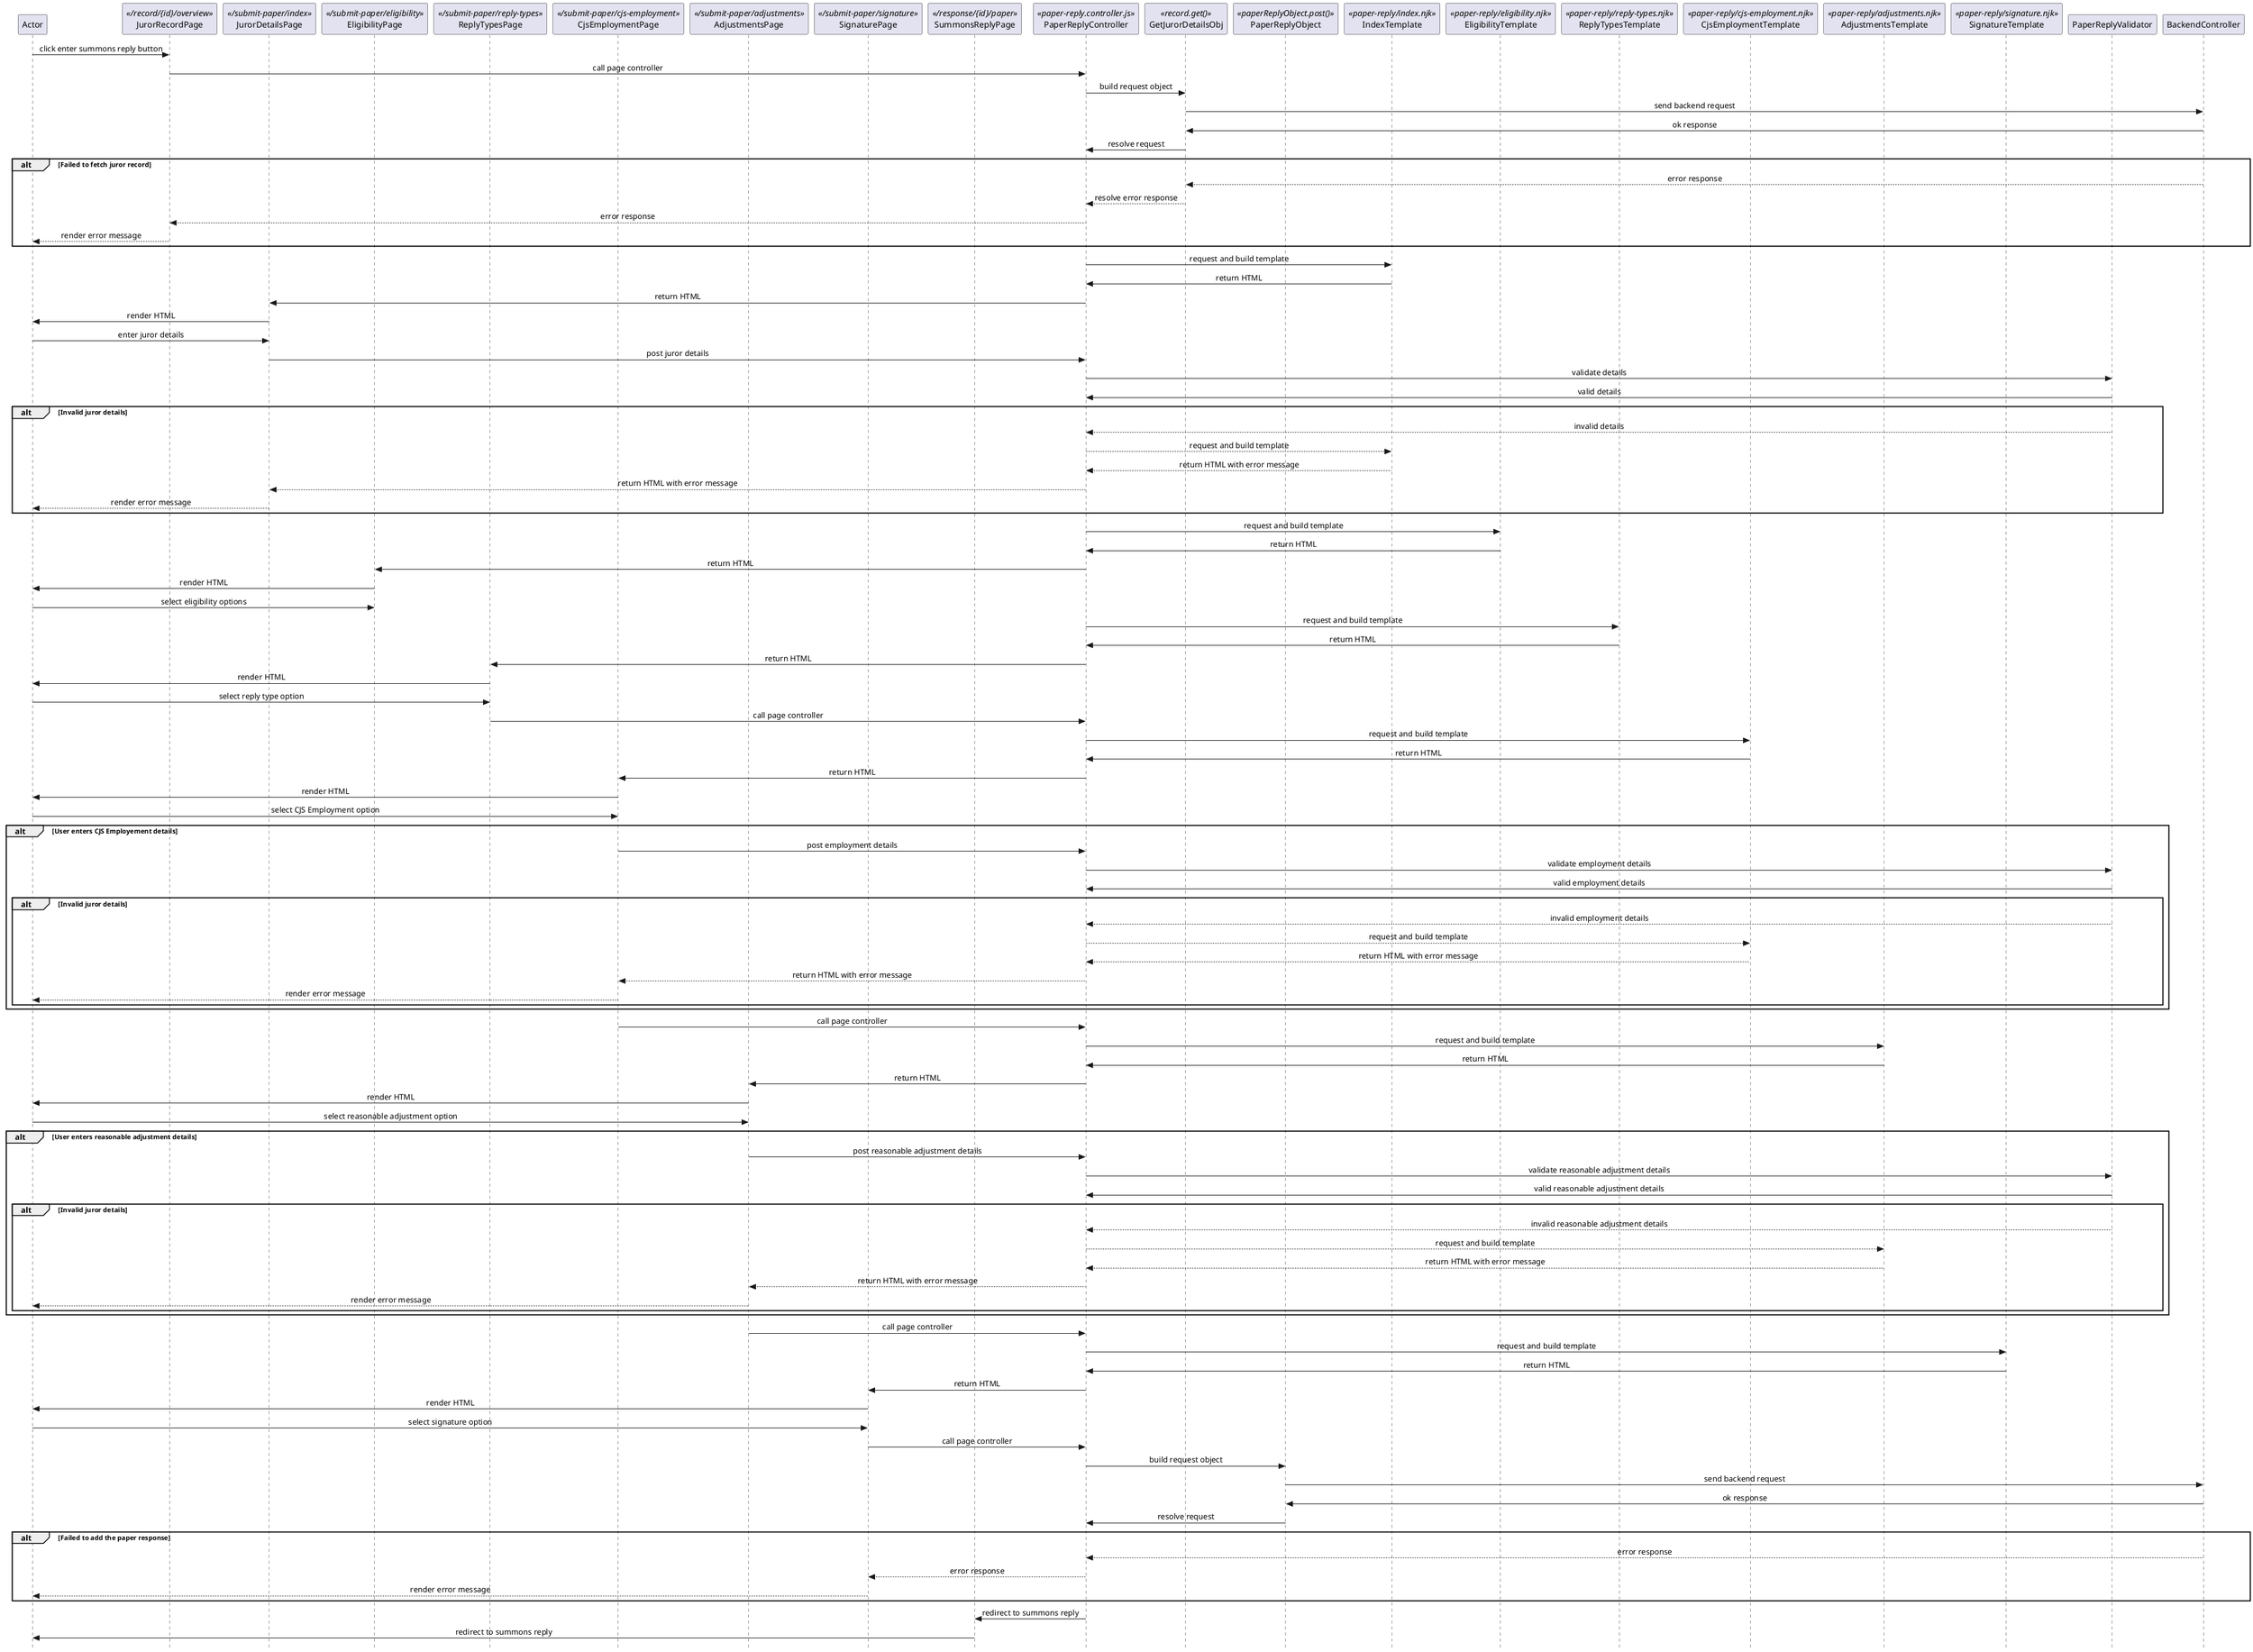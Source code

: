 @startuml enter-paper-summons-reply

skinparam Style strictuml 
skinparam SequenceMessageAlignment center

participant Actor

''' LOCAL ROUTING
participant JurorRecordPage <</record/{id}/overview>>
participant JurorDetailsPage <</submit-paper/index>>
participant EligibilityPage <</submit-paper/eligibility>>
participant ReplyTypesPage <</submit-paper/reply-types>>
participant CjsEmploymentPage <</submit-paper/cjs-employment>>
participant AdjustmentsPage <</submit-paper/adjustments>>
participant SignaturePage <</submit-paper/signature>>
participant SummonsReplyPage <</response/{id}/paper>>


''' CONTROLLER AND REQUEST OBJECTS
participant PaperReplyController <<paper-reply.controller.js>>
participant GetJurorDetailsObj <<record.get()>>
participant PaperReplyObject <<paperReplyObject.post()>>

''' TEMPLATES
participant IndexTemplate <<paper-reply/index.njk>>
participant EligibilityTemplate <<paper-reply/eligibility.njk>>
participant ReplyTypesTemplate <<paper-reply/reply-types.njk>>
participant CjsEmploymentTemplate <<paper-reply/cjs-employment.njk>>
participant AdjustmentsTemplate <<paper-reply/adjustments.njk>>
participant SignatureTemplate <<paper-reply/signature.njk>>

''' FILTERS AND VALIDATORS
participant PaperReplyValidator

''' BACKEND CONTROLLER
participant BackendController

''' JOURNEY FLOW
Actor -> JurorRecordPage : click enter summons reply button

JurorRecordPage -> PaperReplyController : call page controller

PaperReplyController -> GetJurorDetailsObj : build request object
GetJurorDetailsObj -> BackendController : send backend request
GetJurorDetailsObj <- BackendController : ok response
PaperReplyController <- GetJurorDetailsObj : resolve request

alt Failed to fetch juror record
    GetJurorDetailsObj <-- BackendController : error response
    PaperReplyController <-- GetJurorDetailsObj : resolve error response
    JurorRecordPage <-- PaperReplyController : error response
    Actor <-- JurorRecordPage : render error message  
end

PaperReplyController -> IndexTemplate : request and build template
PaperReplyController <- IndexTemplate : return HTML
JurorDetailsPage <- PaperReplyController : return HTML
Actor <- JurorDetailsPage : render HTML

Actor -> JurorDetailsPage : enter juror details

JurorDetailsPage -> PaperReplyController : post juror details
PaperReplyController -> PaperReplyValidator : validate details
PaperReplyController <- PaperReplyValidator : valid details

alt Invalid juror details
    PaperReplyController <-- PaperReplyValidator : invalid details
    PaperReplyController --> IndexTemplate : request and build template
    PaperReplyController <-- IndexTemplate : return HTML with error message
    JurorDetailsPage <-- PaperReplyController : return HTML with error message
    Actor <-- JurorDetailsPage : render error message
end

PaperReplyController -> EligibilityTemplate : request and build template
PaperReplyController <- EligibilityTemplate : return HTML
EligibilityPage <- PaperReplyController : return HTML
Actor <- EligibilityPage : render HTML

Actor -> EligibilityPage : select eligibility options

PaperReplyController -> ReplyTypesTemplate : request and build template
PaperReplyController <- ReplyTypesTemplate : return HTML
ReplyTypesPage <- PaperReplyController : return HTML
Actor <- ReplyTypesPage : render HTML

Actor -> ReplyTypesPage : select reply type option

ReplyTypesPage -> PaperReplyController : call page controller

PaperReplyController -> CjsEmploymentTemplate : request and build template
PaperReplyController <- CjsEmploymentTemplate : return HTML
CjsEmploymentPage <- PaperReplyController : return HTML
Actor <- CjsEmploymentPage : render HTML

Actor -> CjsEmploymentPage : select CJS Employment option

alt User enters CJS Employement details
    CjsEmploymentPage -> PaperReplyController : post employment details
    PaperReplyController -> PaperReplyValidator : validate employment details
    PaperReplyController <- PaperReplyValidator : valid employment details

    alt Invalid juror details
        PaperReplyController <-- PaperReplyValidator : invalid employment details
        PaperReplyController --> CjsEmploymentTemplate : request and build template
        PaperReplyController <-- CjsEmploymentTemplate : return HTML with error message
        CjsEmploymentPage <-- PaperReplyController : return HTML with error message
        Actor <-- CjsEmploymentPage : render error message
    end
end

CjsEmploymentPage -> PaperReplyController : call page controller

PaperReplyController -> AdjustmentsTemplate : request and build template
PaperReplyController <- AdjustmentsTemplate : return HTML
AdjustmentsPage <- PaperReplyController : return HTML
Actor <- AdjustmentsPage : render HTML

Actor -> AdjustmentsPage : select reasonable adjustment option

alt User enters reasonable adjustment details
    AdjustmentsPage -> PaperReplyController : post reasonable adjustment details
    PaperReplyController -> PaperReplyValidator : validate reasonable adjustment details
    PaperReplyController <- PaperReplyValidator : valid reasonable adjustment details

    alt Invalid juror details
        PaperReplyController <-- PaperReplyValidator : invalid reasonable adjustment details
        PaperReplyController --> AdjustmentsTemplate : request and build template
        PaperReplyController <-- AdjustmentsTemplate : return HTML with error message
        AdjustmentsPage <-- PaperReplyController : return HTML with error message
        Actor <-- AdjustmentsPage : render error message
    end
end

AdjustmentsPage -> PaperReplyController : call page controller

PaperReplyController -> SignatureTemplate : request and build template
PaperReplyController <- SignatureTemplate : return HTML
SignaturePage <- PaperReplyController : return HTML
Actor <- SignaturePage : render HTML

Actor -> SignaturePage : select signature option

SignaturePage -> PaperReplyController : call page controller

PaperReplyController -> PaperReplyObject : build request object
PaperReplyObject -> BackendController : send backend request
PaperReplyObject <- BackendController : ok response
PaperReplyController <- PaperReplyObject : resolve request

alt Failed to add the paper response
    PaperReplyController <-- BackendController : error response
    SignaturePage <-- PaperReplyController : error response
    Actor <-- SignaturePage : render error message
end

SummonsReplyPage <- PaperReplyController : redirect to summons reply
Actor <- SummonsReplyPage : redirect to summons reply


@enduml